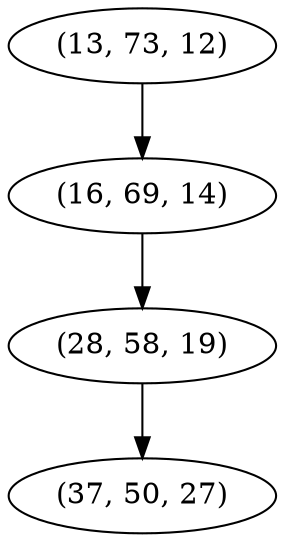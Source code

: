 digraph tree {
    "(13, 73, 12)";
    "(16, 69, 14)";
    "(28, 58, 19)";
    "(37, 50, 27)";
    "(13, 73, 12)" -> "(16, 69, 14)";
    "(16, 69, 14)" -> "(28, 58, 19)";
    "(28, 58, 19)" -> "(37, 50, 27)";
}
